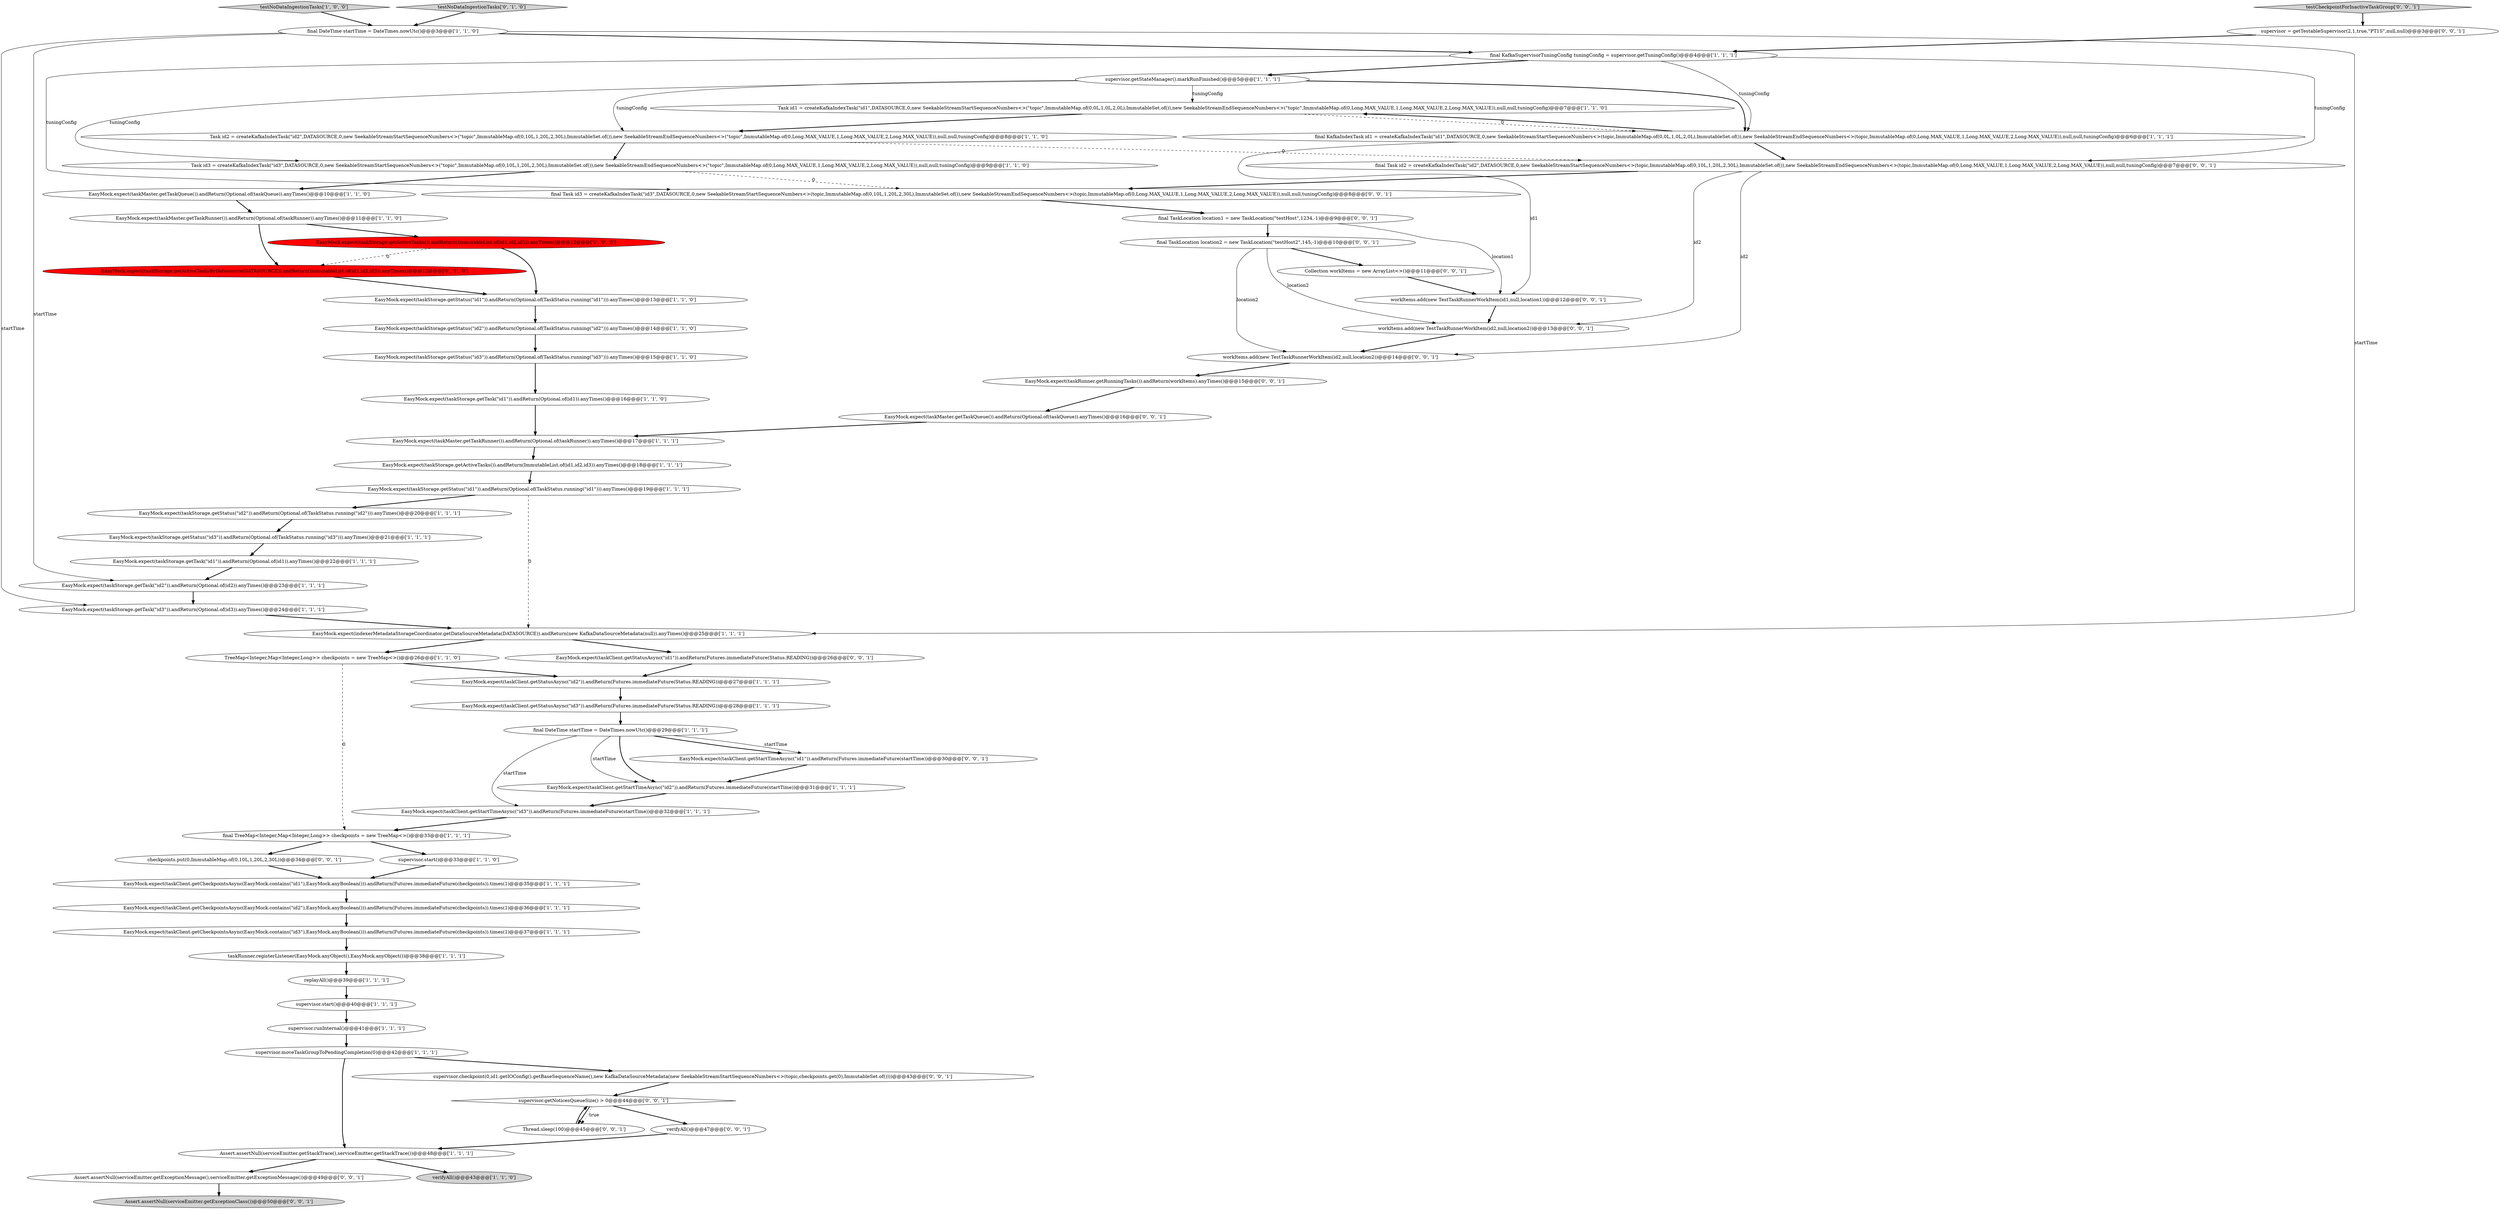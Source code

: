 digraph {
33 [style = filled, label = "EasyMock.expect(taskClient.getStatusAsync(\"id2\")).andReturn(Futures.immediateFuture(Status.READING))@@@27@@@['1', '1', '1']", fillcolor = white, shape = ellipse image = "AAA0AAABBB1BBB"];
7 [style = filled, label = "Task id1 = createKafkaIndexTask(\"id1\",DATASOURCE,0,new SeekableStreamStartSequenceNumbers<>(\"topic\",ImmutableMap.of(0,0L,1,0L,2,0L),ImmutableSet.of()),new SeekableStreamEndSequenceNumbers<>(\"topic\",ImmutableMap.of(0,Long.MAX_VALUE,1,Long.MAX_VALUE,2,Long.MAX_VALUE)),null,null,tuningConfig)@@@7@@@['1', '1', '0']", fillcolor = white, shape = ellipse image = "AAA0AAABBB1BBB"];
24 [style = filled, label = "EasyMock.expect(taskStorage.getTask(\"id1\")).andReturn(Optional.of(id1)).anyTimes()@@@16@@@['1', '1', '0']", fillcolor = white, shape = ellipse image = "AAA0AAABBB1BBB"];
40 [style = filled, label = "Task id3 = createKafkaIndexTask(\"id3\",DATASOURCE,0,new SeekableStreamStartSequenceNumbers<>(\"topic\",ImmutableMap.of(0,10L,1,20L,2,30L),ImmutableSet.of()),new SeekableStreamEndSequenceNumbers<>(\"topic\",ImmutableMap.of(0,Long.MAX_VALUE,1,Long.MAX_VALUE,2,Long.MAX_VALUE)),null,null,tuningConfig)@@@9@@@['1', '1', '0']", fillcolor = white, shape = ellipse image = "AAA0AAABBB1BBB"];
34 [style = filled, label = "EasyMock.expect(taskMaster.getTaskRunner()).andReturn(Optional.of(taskRunner)).anyTimes()@@@11@@@['1', '1', '0']", fillcolor = white, shape = ellipse image = "AAA0AAABBB1BBB"];
27 [style = filled, label = "EasyMock.expect(taskClient.getStartTimeAsync(\"id3\")).andReturn(Futures.immediateFuture(startTime))@@@32@@@['1', '1', '1']", fillcolor = white, shape = ellipse image = "AAA0AAABBB1BBB"];
59 [style = filled, label = "workItems.add(new TestTaskRunnerWorkItem(id2,null,location2))@@@13@@@['0', '0', '1']", fillcolor = white, shape = ellipse image = "AAA0AAABBB3BBB"];
51 [style = filled, label = "EasyMock.expect(taskMaster.getTaskQueue()).andReturn(Optional.of(taskQueue)).anyTimes()@@@16@@@['0', '0', '1']", fillcolor = white, shape = ellipse image = "AAA0AAABBB3BBB"];
55 [style = filled, label = "supervisor = getTestableSupervisor(2,1,true,\"PT1S\",null,null)@@@3@@@['0', '0', '1']", fillcolor = white, shape = ellipse image = "AAA0AAABBB3BBB"];
18 [style = filled, label = "EasyMock.expect(taskClient.getCheckpointsAsync(EasyMock.contains(\"id1\"),EasyMock.anyBoolean())).andReturn(Futures.immediateFuture(checkpoints)).times(1)@@@35@@@['1', '1', '1']", fillcolor = white, shape = ellipse image = "AAA0AAABBB1BBB"];
26 [style = filled, label = "EasyMock.expect(indexerMetadataStorageCoordinator.getDataSourceMetadata(DATASOURCE)).andReturn(new KafkaDataSourceMetadata(null)).anyTimes()@@@25@@@['1', '1', '1']", fillcolor = white, shape = ellipse image = "AAA0AAABBB1BBB"];
49 [style = filled, label = "final Task id3 = createKafkaIndexTask(\"id3\",DATASOURCE,0,new SeekableStreamStartSequenceNumbers<>(topic,ImmutableMap.of(0,10L,1,20L,2,30L),ImmutableSet.of()),new SeekableStreamEndSequenceNumbers<>(topic,ImmutableMap.of(0,Long.MAX_VALUE,1,Long.MAX_VALUE,2,Long.MAX_VALUE)),null,null,tuningConfig)@@@8@@@['0', '0', '1']", fillcolor = white, shape = ellipse image = "AAA0AAABBB3BBB"];
0 [style = filled, label = "supervisor.getStateManager().markRunFinished()@@@5@@@['1', '1', '1']", fillcolor = white, shape = ellipse image = "AAA0AAABBB1BBB"];
6 [style = filled, label = "EasyMock.expect(taskStorage.getStatus(\"id2\")).andReturn(Optional.of(TaskStatus.running(\"id2\"))).anyTimes()@@@14@@@['1', '1', '0']", fillcolor = white, shape = ellipse image = "AAA0AAABBB1BBB"];
57 [style = filled, label = "Assert.assertNull(serviceEmitter.getExceptionClass())@@@50@@@['0', '0', '1']", fillcolor = lightgray, shape = ellipse image = "AAA0AAABBB3BBB"];
60 [style = filled, label = "final Task id2 = createKafkaIndexTask(\"id2\",DATASOURCE,0,new SeekableStreamStartSequenceNumbers<>(topic,ImmutableMap.of(0,10L,1,20L,2,30L),ImmutableSet.of()),new SeekableStreamEndSequenceNumbers<>(topic,ImmutableMap.of(0,Long.MAX_VALUE,1,Long.MAX_VALUE,2,Long.MAX_VALUE)),null,null,tuningConfig)@@@7@@@['0', '0', '1']", fillcolor = white, shape = ellipse image = "AAA0AAABBB3BBB"];
1 [style = filled, label = "EasyMock.expect(taskStorage.getStatus(\"id2\")).andReturn(Optional.of(TaskStatus.running(\"id2\"))).anyTimes()@@@20@@@['1', '1', '1']", fillcolor = white, shape = ellipse image = "AAA0AAABBB1BBB"];
54 [style = filled, label = "checkpoints.put(0,ImmutableMap.of(0,10L,1,20L,2,30L))@@@34@@@['0', '0', '1']", fillcolor = white, shape = ellipse image = "AAA0AAABBB3BBB"];
56 [style = filled, label = "supervisor.getNoticesQueueSize() > 0@@@44@@@['0', '0', '1']", fillcolor = white, shape = diamond image = "AAA0AAABBB3BBB"];
16 [style = filled, label = "EasyMock.expect(taskStorage.getTask(\"id1\")).andReturn(Optional.of(id1)).anyTimes()@@@22@@@['1', '1', '1']", fillcolor = white, shape = ellipse image = "AAA0AAABBB1BBB"];
42 [style = filled, label = "EasyMock.expect(taskStorage.getActiveTasksByDatasource(DATASOURCE)).andReturn(ImmutableList.of(id1,id2,id3)).anyTimes()@@@12@@@['0', '1', '0']", fillcolor = red, shape = ellipse image = "AAA1AAABBB2BBB"];
48 [style = filled, label = "Assert.assertNull(serviceEmitter.getExceptionMessage(),serviceEmitter.getExceptionMessage())@@@49@@@['0', '0', '1']", fillcolor = white, shape = ellipse image = "AAA0AAABBB3BBB"];
53 [style = filled, label = "Collection workItems = new ArrayList<>()@@@11@@@['0', '0', '1']", fillcolor = white, shape = ellipse image = "AAA0AAABBB3BBB"];
28 [style = filled, label = "EasyMock.expect(taskMaster.getTaskRunner()).andReturn(Optional.of(taskRunner)).anyTimes()@@@17@@@['1', '1', '1']", fillcolor = white, shape = ellipse image = "AAA0AAABBB1BBB"];
12 [style = filled, label = "supervisor.start()@@@33@@@['1', '1', '0']", fillcolor = white, shape = ellipse image = "AAA0AAABBB1BBB"];
62 [style = filled, label = "final TaskLocation location1 = new TaskLocation(\"testHost\",1234,-1)@@@9@@@['0', '0', '1']", fillcolor = white, shape = ellipse image = "AAA0AAABBB3BBB"];
43 [style = filled, label = "testNoDataIngestionTasks['0', '1', '0']", fillcolor = lightgray, shape = diamond image = "AAA0AAABBB2BBB"];
41 [style = filled, label = "testNoDataIngestionTasks['1', '0', '0']", fillcolor = lightgray, shape = diamond image = "AAA0AAABBB1BBB"];
11 [style = filled, label = "EasyMock.expect(taskStorage.getStatus(\"id3\")).andReturn(Optional.of(TaskStatus.running(\"id3\"))).anyTimes()@@@15@@@['1', '1', '0']", fillcolor = white, shape = ellipse image = "AAA0AAABBB1BBB"];
47 [style = filled, label = "Thread.sleep(100)@@@45@@@['0', '0', '1']", fillcolor = white, shape = ellipse image = "AAA0AAABBB3BBB"];
58 [style = filled, label = "EasyMock.expect(taskClient.getStartTimeAsync(\"id1\")).andReturn(Futures.immediateFuture(startTime))@@@30@@@['0', '0', '1']", fillcolor = white, shape = ellipse image = "AAA0AAABBB3BBB"];
36 [style = filled, label = "EasyMock.expect(taskClient.getCheckpointsAsync(EasyMock.contains(\"id3\"),EasyMock.anyBoolean())).andReturn(Futures.immediateFuture(checkpoints)).times(1)@@@37@@@['1', '1', '1']", fillcolor = white, shape = ellipse image = "AAA0AAABBB1BBB"];
64 [style = filled, label = "EasyMock.expect(taskRunner.getRunningTasks()).andReturn(workItems).anyTimes()@@@15@@@['0', '0', '1']", fillcolor = white, shape = ellipse image = "AAA0AAABBB3BBB"];
5 [style = filled, label = "supervisor.runInternal()@@@41@@@['1', '1', '1']", fillcolor = white, shape = ellipse image = "AAA0AAABBB1BBB"];
10 [style = filled, label = "supervisor.start()@@@40@@@['1', '1', '1']", fillcolor = white, shape = ellipse image = "AAA0AAABBB1BBB"];
22 [style = filled, label = "EasyMock.expect(taskClient.getStatusAsync(\"id3\")).andReturn(Futures.immediateFuture(Status.READING))@@@28@@@['1', '1', '1']", fillcolor = white, shape = ellipse image = "AAA0AAABBB1BBB"];
35 [style = filled, label = "EasyMock.expect(taskMaster.getTaskQueue()).andReturn(Optional.of(taskQueue)).anyTimes()@@@10@@@['1', '1', '0']", fillcolor = white, shape = ellipse image = "AAA0AAABBB1BBB"];
21 [style = filled, label = "EasyMock.expect(taskClient.getCheckpointsAsync(EasyMock.contains(\"id2\"),EasyMock.anyBoolean())).andReturn(Futures.immediateFuture(checkpoints)).times(1)@@@36@@@['1', '1', '1']", fillcolor = white, shape = ellipse image = "AAA0AAABBB1BBB"];
38 [style = filled, label = "final DateTime startTime = DateTimes.nowUtc()@@@3@@@['1', '1', '0']", fillcolor = white, shape = ellipse image = "AAA0AAABBB1BBB"];
50 [style = filled, label = "final TaskLocation location2 = new TaskLocation(\"testHost2\",145,-1)@@@10@@@['0', '0', '1']", fillcolor = white, shape = ellipse image = "AAA0AAABBB3BBB"];
2 [style = filled, label = "supervisor.moveTaskGroupToPendingCompletion(0)@@@42@@@['1', '1', '1']", fillcolor = white, shape = ellipse image = "AAA0AAABBB1BBB"];
25 [style = filled, label = "EasyMock.expect(taskStorage.getActiveTasks()).andReturn(ImmutableList.of(id1,id2,id3)).anyTimes()@@@18@@@['1', '1', '1']", fillcolor = white, shape = ellipse image = "AAA0AAABBB1BBB"];
39 [style = filled, label = "Task id2 = createKafkaIndexTask(\"id2\",DATASOURCE,0,new SeekableStreamStartSequenceNumbers<>(\"topic\",ImmutableMap.of(0,10L,1,20L,2,30L),ImmutableSet.of()),new SeekableStreamEndSequenceNumbers<>(\"topic\",ImmutableMap.of(0,Long.MAX_VALUE,1,Long.MAX_VALUE,2,Long.MAX_VALUE)),null,null,tuningConfig)@@@8@@@['1', '1', '0']", fillcolor = white, shape = ellipse image = "AAA0AAABBB1BBB"];
29 [style = filled, label = "taskRunner.registerListener(EasyMock.anyObject(),EasyMock.anyObject())@@@38@@@['1', '1', '1']", fillcolor = white, shape = ellipse image = "AAA0AAABBB1BBB"];
37 [style = filled, label = "EasyMock.expect(taskStorage.getActiveTasks()).andReturn(ImmutableList.of(id1,id2,id3)).anyTimes()@@@12@@@['1', '0', '0']", fillcolor = red, shape = ellipse image = "AAA1AAABBB1BBB"];
61 [style = filled, label = "workItems.add(new TestTaskRunnerWorkItem(id1,null,location1))@@@12@@@['0', '0', '1']", fillcolor = white, shape = ellipse image = "AAA0AAABBB3BBB"];
17 [style = filled, label = "EasyMock.expect(taskStorage.getStatus(\"id1\")).andReturn(Optional.of(TaskStatus.running(\"id1\"))).anyTimes()@@@19@@@['1', '1', '1']", fillcolor = white, shape = ellipse image = "AAA0AAABBB1BBB"];
32 [style = filled, label = "replayAll()@@@39@@@['1', '1', '1']", fillcolor = white, shape = ellipse image = "AAA0AAABBB1BBB"];
8 [style = filled, label = "Assert.assertNull(serviceEmitter.getStackTrace(),serviceEmitter.getStackTrace())@@@48@@@['1', '1', '1']", fillcolor = white, shape = ellipse image = "AAA0AAABBB1BBB"];
3 [style = filled, label = "EasyMock.expect(taskStorage.getStatus(\"id3\")).andReturn(Optional.of(TaskStatus.running(\"id3\"))).anyTimes()@@@21@@@['1', '1', '1']", fillcolor = white, shape = ellipse image = "AAA0AAABBB1BBB"];
15 [style = filled, label = "final KafkaIndexTask id1 = createKafkaIndexTask(\"id1\",DATASOURCE,0,new SeekableStreamStartSequenceNumbers<>(topic,ImmutableMap.of(0,0L,1,0L,2,0L),ImmutableSet.of()),new SeekableStreamEndSequenceNumbers<>(topic,ImmutableMap.of(0,Long.MAX_VALUE,1,Long.MAX_VALUE,2,Long.MAX_VALUE)),null,null,tuningConfig)@@@6@@@['1', '1', '1']", fillcolor = white, shape = ellipse image = "AAA0AAABBB1BBB"];
23 [style = filled, label = "EasyMock.expect(taskStorage.getTask(\"id3\")).andReturn(Optional.of(id3)).anyTimes()@@@24@@@['1', '1', '1']", fillcolor = white, shape = ellipse image = "AAA0AAABBB1BBB"];
30 [style = filled, label = "verifyAll()@@@43@@@['1', '1', '0']", fillcolor = lightgray, shape = ellipse image = "AAA0AAABBB1BBB"];
31 [style = filled, label = "EasyMock.expect(taskClient.getStartTimeAsync(\"id2\")).andReturn(Futures.immediateFuture(startTime))@@@31@@@['1', '1', '1']", fillcolor = white, shape = ellipse image = "AAA0AAABBB1BBB"];
44 [style = filled, label = "testCheckpointForInactiveTaskGroup['0', '0', '1']", fillcolor = lightgray, shape = diamond image = "AAA0AAABBB3BBB"];
13 [style = filled, label = "EasyMock.expect(taskStorage.getTask(\"id2\")).andReturn(Optional.of(id2)).anyTimes()@@@23@@@['1', '1', '1']", fillcolor = white, shape = ellipse image = "AAA0AAABBB1BBB"];
20 [style = filled, label = "EasyMock.expect(taskStorage.getStatus(\"id1\")).andReturn(Optional.of(TaskStatus.running(\"id1\"))).anyTimes()@@@13@@@['1', '1', '0']", fillcolor = white, shape = ellipse image = "AAA0AAABBB1BBB"];
4 [style = filled, label = "final DateTime startTime = DateTimes.nowUtc()@@@29@@@['1', '1', '1']", fillcolor = white, shape = ellipse image = "AAA0AAABBB1BBB"];
45 [style = filled, label = "workItems.add(new TestTaskRunnerWorkItem(id2,null,location2))@@@14@@@['0', '0', '1']", fillcolor = white, shape = ellipse image = "AAA0AAABBB3BBB"];
19 [style = filled, label = "final TreeMap<Integer,Map<Integer,Long>> checkpoints = new TreeMap<>()@@@33@@@['1', '1', '1']", fillcolor = white, shape = ellipse image = "AAA0AAABBB1BBB"];
9 [style = filled, label = "TreeMap<Integer,Map<Integer,Long>> checkpoints = new TreeMap<>()@@@26@@@['1', '1', '0']", fillcolor = white, shape = ellipse image = "AAA0AAABBB1BBB"];
14 [style = filled, label = "final KafkaSupervisorTuningConfig tuningConfig = supervisor.getTuningConfig()@@@4@@@['1', '1', '1']", fillcolor = white, shape = ellipse image = "AAA0AAABBB1BBB"];
52 [style = filled, label = "EasyMock.expect(taskClient.getStatusAsync(\"id1\")).andReturn(Futures.immediateFuture(Status.READING))@@@26@@@['0', '0', '1']", fillcolor = white, shape = ellipse image = "AAA0AAABBB3BBB"];
63 [style = filled, label = "supervisor.checkpoint(0,id1.getIOConfig().getBaseSequenceName(),new KafkaDataSourceMetadata(new SeekableStreamStartSequenceNumbers<>(topic,checkpoints.get(0),ImmutableSet.of())))@@@43@@@['0', '0', '1']", fillcolor = white, shape = ellipse image = "AAA0AAABBB3BBB"];
46 [style = filled, label = "verifyAll()@@@47@@@['0', '0', '1']", fillcolor = white, shape = ellipse image = "AAA0AAABBB3BBB"];
8->30 [style = bold, label=""];
64->51 [style = bold, label=""];
36->29 [style = bold, label=""];
55->14 [style = bold, label=""];
26->9 [style = bold, label=""];
63->56 [style = bold, label=""];
38->13 [style = solid, label="startTime"];
3->16 [style = bold, label=""];
61->59 [style = bold, label=""];
0->15 [style = bold, label=""];
37->42 [style = dashed, label="0"];
56->47 [style = bold, label=""];
22->4 [style = bold, label=""];
9->19 [style = dashed, label="0"];
50->45 [style = solid, label="location2"];
21->36 [style = bold, label=""];
60->45 [style = solid, label="id2"];
6->11 [style = bold, label=""];
2->63 [style = bold, label=""];
12->18 [style = bold, label=""];
7->15 [style = dashed, label="0"];
28->25 [style = bold, label=""];
14->49 [style = solid, label="tuningConfig"];
27->19 [style = bold, label=""];
45->64 [style = bold, label=""];
0->39 [style = solid, label="tuningConfig"];
4->31 [style = solid, label="startTime"];
24->28 [style = bold, label=""];
40->49 [style = dashed, label="0"];
51->28 [style = bold, label=""];
19->12 [style = bold, label=""];
9->33 [style = bold, label=""];
56->46 [style = bold, label=""];
34->42 [style = bold, label=""];
49->62 [style = bold, label=""];
56->47 [style = dotted, label="true"];
32->10 [style = bold, label=""];
4->27 [style = solid, label="startTime"];
38->26 [style = solid, label="startTime"];
44->55 [style = bold, label=""];
50->59 [style = solid, label="location2"];
31->27 [style = bold, label=""];
29->32 [style = bold, label=""];
60->59 [style = solid, label="id2"];
39->60 [style = dashed, label="0"];
41->38 [style = bold, label=""];
35->34 [style = bold, label=""];
4->58 [style = solid, label="startTime"];
15->61 [style = solid, label="id1"];
16->13 [style = bold, label=""];
40->35 [style = bold, label=""];
17->1 [style = bold, label=""];
47->56 [style = bold, label=""];
52->33 [style = bold, label=""];
59->45 [style = bold, label=""];
1->3 [style = bold, label=""];
62->61 [style = solid, label="location1"];
11->24 [style = bold, label=""];
25->17 [style = bold, label=""];
19->54 [style = bold, label=""];
60->49 [style = bold, label=""];
4->31 [style = bold, label=""];
26->52 [style = bold, label=""];
14->15 [style = solid, label="tuningConfig"];
4->58 [style = bold, label=""];
43->38 [style = bold, label=""];
10->5 [style = bold, label=""];
7->39 [style = bold, label=""];
39->40 [style = bold, label=""];
0->40 [style = solid, label="tuningConfig"];
46->8 [style = bold, label=""];
18->21 [style = bold, label=""];
33->22 [style = bold, label=""];
53->61 [style = bold, label=""];
15->60 [style = bold, label=""];
15->7 [style = bold, label=""];
48->57 [style = bold, label=""];
0->7 [style = solid, label="tuningConfig"];
42->20 [style = bold, label=""];
14->60 [style = solid, label="tuningConfig"];
37->20 [style = bold, label=""];
23->26 [style = bold, label=""];
58->31 [style = bold, label=""];
20->6 [style = bold, label=""];
38->14 [style = bold, label=""];
8->48 [style = bold, label=""];
5->2 [style = bold, label=""];
54->18 [style = bold, label=""];
14->0 [style = bold, label=""];
34->37 [style = bold, label=""];
13->23 [style = bold, label=""];
62->50 [style = bold, label=""];
17->26 [style = dashed, label="0"];
50->53 [style = bold, label=""];
2->8 [style = bold, label=""];
38->23 [style = solid, label="startTime"];
}
